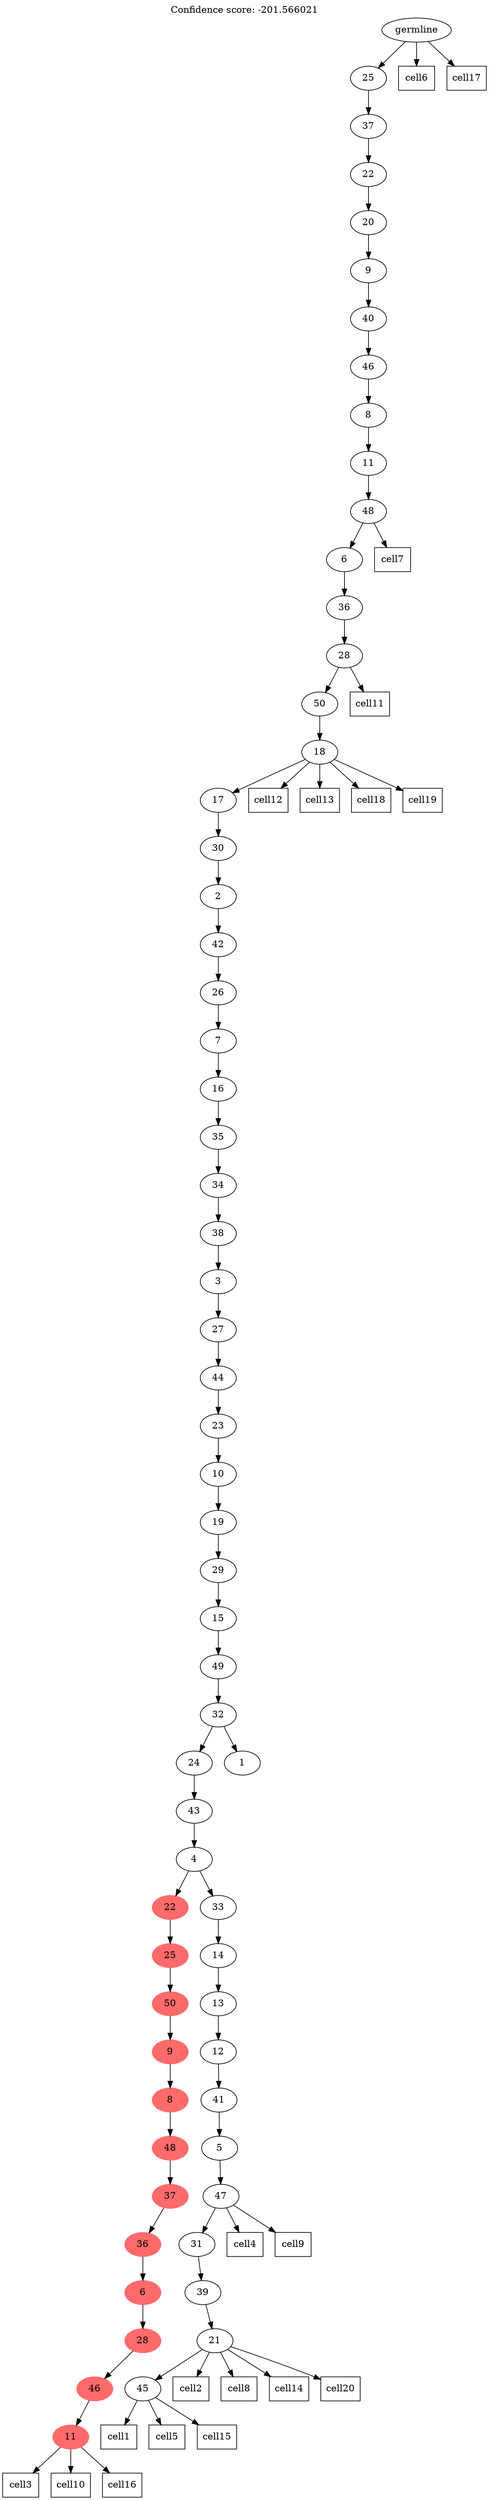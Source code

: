 digraph g {
	"60" -> "61";
	"61" [color=indianred1, style=filled, label="11"];
	"59" -> "60";
	"60" [color=indianred1, style=filled, label="46"];
	"58" -> "59";
	"59" [color=indianred1, style=filled, label="28"];
	"57" -> "58";
	"58" [color=indianred1, style=filled, label="6"];
	"56" -> "57";
	"57" [color=indianred1, style=filled, label="36"];
	"55" -> "56";
	"56" [color=indianred1, style=filled, label="37"];
	"54" -> "55";
	"55" [color=indianred1, style=filled, label="48"];
	"53" -> "54";
	"54" [color=indianred1, style=filled, label="8"];
	"52" -> "53";
	"53" [color=indianred1, style=filled, label="9"];
	"51" -> "52";
	"52" [color=indianred1, style=filled, label="50"];
	"50" -> "51";
	"51" [color=indianred1, style=filled, label="25"];
	"48" -> "49";
	"49" [label="45"];
	"47" -> "48";
	"48" [label="21"];
	"46" -> "47";
	"47" [label="39"];
	"45" -> "46";
	"46" [label="31"];
	"44" -> "45";
	"45" [label="47"];
	"43" -> "44";
	"44" [label="5"];
	"42" -> "43";
	"43" [label="41"];
	"41" -> "42";
	"42" [label="12"];
	"40" -> "41";
	"41" [label="13"];
	"39" -> "40";
	"40" [label="14"];
	"38" -> "39";
	"39" [label="33"];
	"38" -> "50";
	"50" [color=indianred1, style=filled, label="22"];
	"37" -> "38";
	"38" [label="4"];
	"36" -> "37";
	"37" [label="43"];
	"35" -> "36";
	"36" [label="24"];
	"35" -> "62";
	"62" [label="1"];
	"34" -> "35";
	"35" [label="32"];
	"33" -> "34";
	"34" [label="49"];
	"32" -> "33";
	"33" [label="15"];
	"31" -> "32";
	"32" [label="29"];
	"30" -> "31";
	"31" [label="19"];
	"29" -> "30";
	"30" [label="10"];
	"28" -> "29";
	"29" [label="23"];
	"27" -> "28";
	"28" [label="44"];
	"26" -> "27";
	"27" [label="27"];
	"25" -> "26";
	"26" [label="3"];
	"24" -> "25";
	"25" [label="38"];
	"23" -> "24";
	"24" [label="34"];
	"22" -> "23";
	"23" [label="35"];
	"21" -> "22";
	"22" [label="16"];
	"20" -> "21";
	"21" [label="7"];
	"19" -> "20";
	"20" [label="26"];
	"18" -> "19";
	"19" [label="42"];
	"17" -> "18";
	"18" [label="2"];
	"16" -> "17";
	"17" [label="30"];
	"15" -> "16";
	"16" [label="17"];
	"14" -> "15";
	"15" [label="18"];
	"13" -> "14";
	"14" [label="50"];
	"12" -> "13";
	"13" [label="28"];
	"11" -> "12";
	"12" [label="36"];
	"10" -> "11";
	"11" [label="6"];
	"9" -> "10";
	"10" [label="48"];
	"8" -> "9";
	"9" [label="11"];
	"7" -> "8";
	"8" [label="8"];
	"6" -> "7";
	"7" [label="46"];
	"5" -> "6";
	"6" [label="40"];
	"4" -> "5";
	"5" [label="9"];
	"3" -> "4";
	"4" [label="20"];
	"2" -> "3";
	"3" [label="22"];
	"1" -> "2";
	"2" [label="37"];
	"0" -> "1";
	"1" [label="25"];
	"0" [label="germline"];
	"49" -> "cell1";
	"cell1" [shape=box];
	"48" -> "cell2";
	"cell2" [shape=box];
	"61" -> "cell3";
	"cell3" [shape=box];
	"45" -> "cell4";
	"cell4" [shape=box];
	"49" -> "cell5";
	"cell5" [shape=box];
	"0" -> "cell6";
	"cell6" [shape=box];
	"10" -> "cell7";
	"cell7" [shape=box];
	"48" -> "cell8";
	"cell8" [shape=box];
	"45" -> "cell9";
	"cell9" [shape=box];
	"61" -> "cell10";
	"cell10" [shape=box];
	"13" -> "cell11";
	"cell11" [shape=box];
	"15" -> "cell12";
	"cell12" [shape=box];
	"15" -> "cell13";
	"cell13" [shape=box];
	"48" -> "cell14";
	"cell14" [shape=box];
	"49" -> "cell15";
	"cell15" [shape=box];
	"61" -> "cell16";
	"cell16" [shape=box];
	"0" -> "cell17";
	"cell17" [shape=box];
	"15" -> "cell18";
	"cell18" [shape=box];
	"15" -> "cell19";
	"cell19" [shape=box];
	"48" -> "cell20";
	"cell20" [shape=box];
	labelloc="t";
	label="Confidence score: -201.566021";
}
